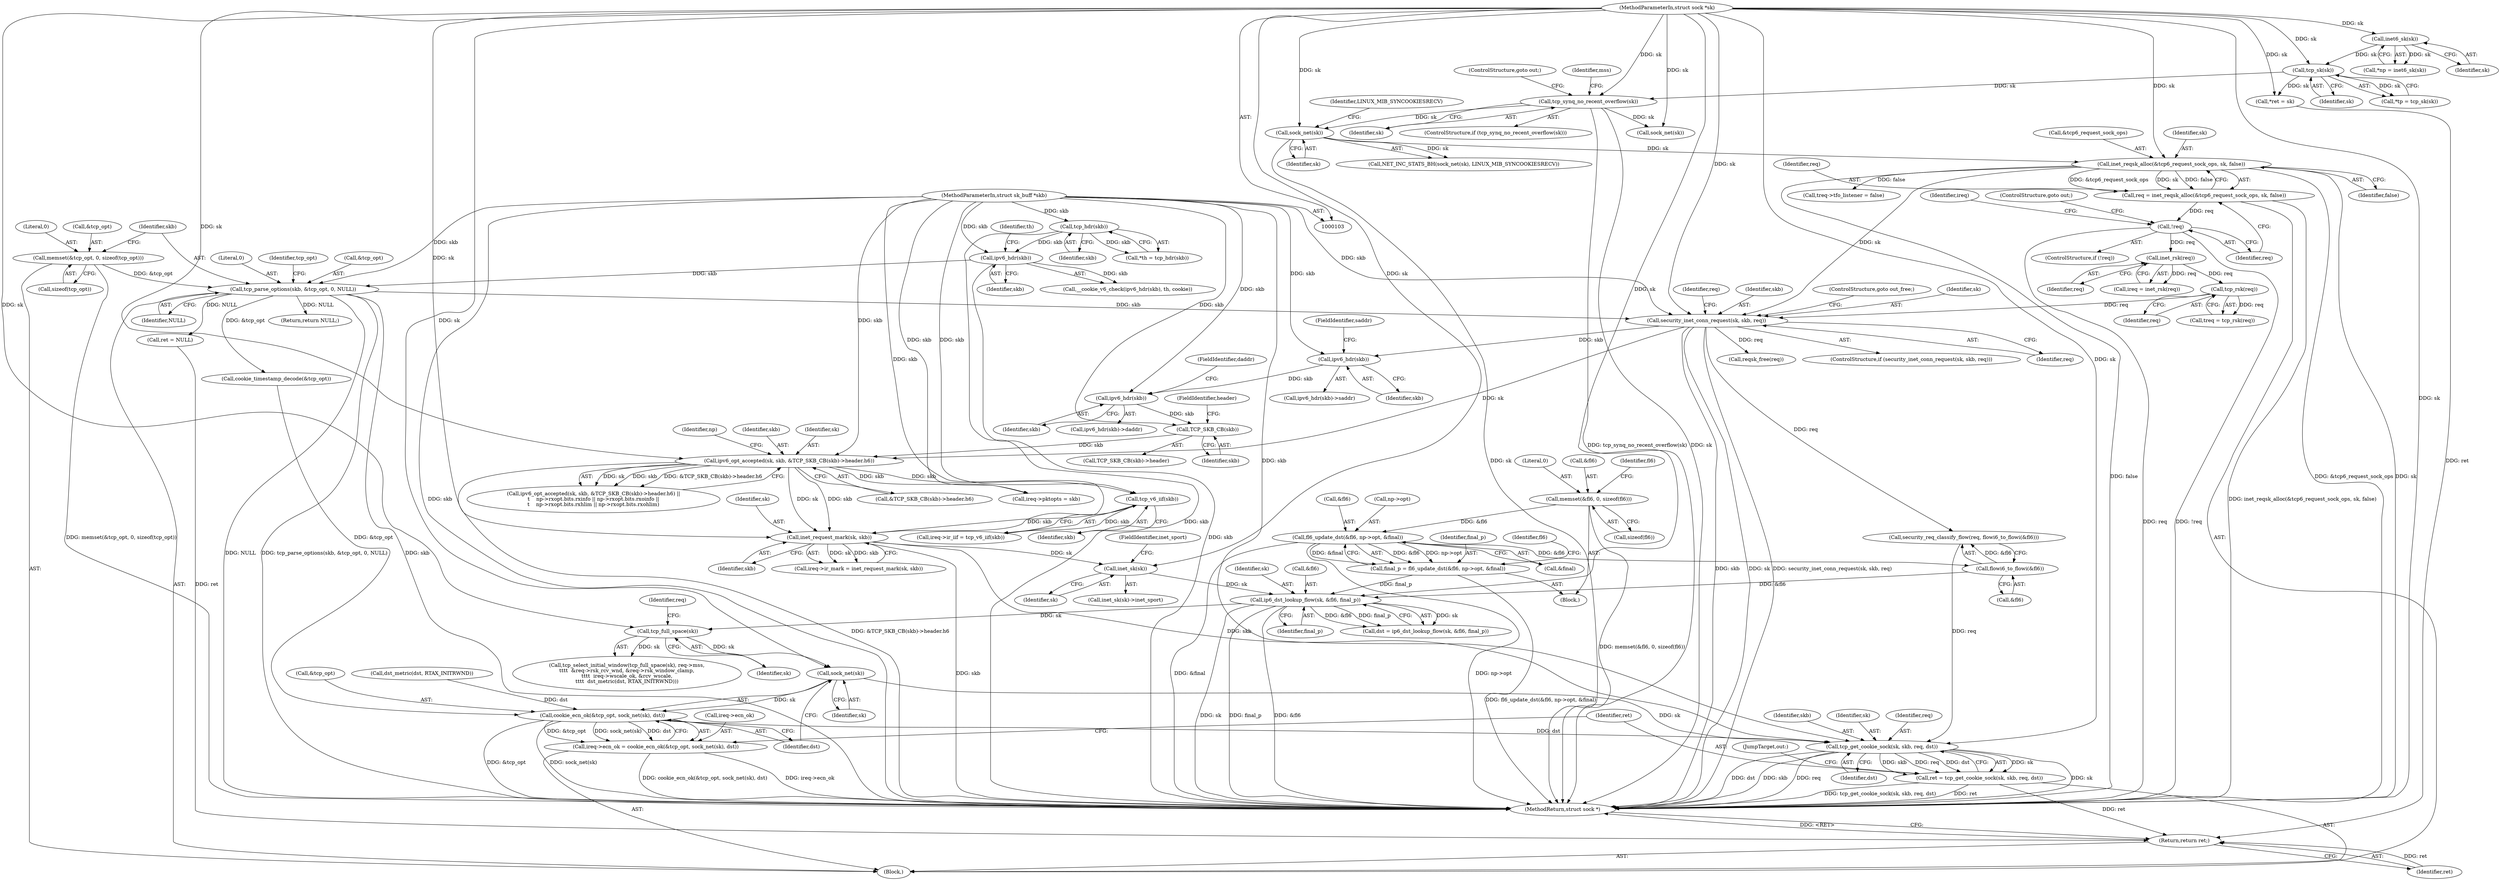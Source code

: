 digraph "0_linux_45f6fad84cc305103b28d73482b344d7f5b76f39_14@pointer" {
"1000542" [label="(Call,sock_net(sk))"];
"1000509" [label="(Call,tcp_full_space(sk))"];
"1000496" [label="(Call,ip6_dst_lookup_flow(sk, &fl6, final_p))"];
"1000486" [label="(Call,inet_sk(sk))"];
"1000351" [label="(Call,inet_request_mark(sk, skb))"];
"1000269" [label="(Call,ipv6_opt_accepted(sk, skb, &TCP_SKB_CB(skb)->header.h6))"];
"1000226" [label="(Call,security_inet_conn_request(sk, skb, req))"];
"1000203" [label="(Call,inet_reqsk_alloc(&tcp6_request_sock_ops, sk, false))"];
"1000177" [label="(Call,sock_net(sk))"];
"1000156" [label="(Call,tcp_synq_no_recent_overflow(sk))"];
"1000104" [label="(MethodParameterIn,struct sock *sk)"];
"1000118" [label="(Call,tcp_sk(sk))"];
"1000113" [label="(Call,inet6_sk(sk))"];
"1000186" [label="(Call,tcp_parse_options(skb, &tcp_opt, 0, NULL))"];
"1000162" [label="(Call,ipv6_hdr(skb))"];
"1000123" [label="(Call,tcp_hdr(skb))"];
"1000105" [label="(MethodParameterIn,struct sk_buff *skb)"];
"1000180" [label="(Call,memset(&tcp_opt, 0, sizeof(tcp_opt)))"];
"1000218" [label="(Call,tcp_rsk(req))"];
"1000214" [label="(Call,inet_rsk(req))"];
"1000209" [label="(Call,!req)"];
"1000201" [label="(Call,req = inet_reqsk_alloc(&tcp6_request_sock_ops, sk, false))"];
"1000275" [label="(Call,TCP_SKB_CB(skb))"];
"1000264" [label="(Call,ipv6_hdr(skb))"];
"1000256" [label="(Call,ipv6_hdr(skb))"];
"1000345" [label="(Call,tcp_v6_iif(skb))"];
"1000491" [label="(Call,flowi6_to_flowi(&fl6))"];
"1000445" [label="(Call,fl6_update_dst(&fl6, np->opt, &final))"];
"1000425" [label="(Call,memset(&fl6, 0, sizeof(fl6)))"];
"1000443" [label="(Call,final_p = fl6_update_dst(&fl6, np->opt, &final))"];
"1000539" [label="(Call,cookie_ecn_ok(&tcp_opt, sock_net(sk), dst))"];
"1000535" [label="(Call,ireq->ecn_ok = cookie_ecn_ok(&tcp_opt, sock_net(sk), dst))"];
"1000547" [label="(Call,tcp_get_cookie_sock(sk, skb, req, dst))"];
"1000545" [label="(Call,ret = tcp_get_cookie_sock(sk, skb, req, dst))"];
"1000553" [label="(Return,return ret;)"];
"1000494" [label="(Call,dst = ip6_dst_lookup_flow(sk, &fl6, final_p))"];
"1000265" [label="(Identifier,skb)"];
"1000274" [label="(Call,TCP_SKB_CB(skb)->header)"];
"1000509" [label="(Call,tcp_full_space(sk))"];
"1000114" [label="(Identifier,sk)"];
"1000547" [label="(Call,tcp_get_cookie_sock(sk, skb, req, dst))"];
"1000180" [label="(Call,memset(&tcp_opt, 0, sizeof(tcp_opt)))"];
"1000551" [label="(Identifier,dst)"];
"1000451" [label="(Call,&final)"];
"1000207" [label="(Identifier,false)"];
"1000500" [label="(Identifier,final_p)"];
"1000230" [label="(ControlStructure,goto out_free;)"];
"1000191" [label="(Identifier,NULL)"];
"1000487" [label="(Identifier,sk)"];
"1000176" [label="(Call,NET_INC_STATS_BH(sock_net(sk), LINUX_MIB_SYNCOOKIESRECV))"];
"1000187" [label="(Identifier,skb)"];
"1000345" [label="(Call,tcp_v6_iif(skb))"];
"1000485" [label="(Call,inet_sk(sk)->inet_sport)"];
"1000492" [label="(Call,&fl6)"];
"1000352" [label="(Identifier,sk)"];
"1000161" [label="(Call,__cookie_v6_check(ipv6_hdr(skb), th, cookie))"];
"1000158" [label="(ControlStructure,goto out;)"];
"1000218" [label="(Call,tcp_rsk(req))"];
"1000271" [label="(Identifier,skb)"];
"1000444" [label="(Identifier,final_p)"];
"1000491" [label="(Call,flowi6_to_flowi(&fl6))"];
"1000162" [label="(Call,ipv6_hdr(skb))"];
"1000104" [label="(MethodParameterIn,struct sock *sk)"];
"1000188" [label="(Call,&tcp_opt)"];
"1000433" [label="(Identifier,fl6)"];
"1000116" [label="(Call,*tp = tcp_sk(sk))"];
"1000226" [label="(Call,security_inet_conn_request(sk, skb, req))"];
"1000542" [label="(Call,sock_net(sk))"];
"1000206" [label="(Identifier,sk)"];
"1000277" [label="(FieldIdentifier,header)"];
"1000455" [label="(Identifier,fl6)"];
"1000204" [label="(Call,&tcp6_request_sock_ops)"];
"1000179" [label="(Identifier,LINUX_MIB_SYNCOOKIESRECV)"];
"1000421" [label="(Block,)"];
"1000498" [label="(Call,&fl6)"];
"1000266" [label="(FieldIdentifier,daddr)"];
"1000275" [label="(Call,TCP_SKB_CB(skb))"];
"1000212" [label="(Call,ireq = inet_rsk(req))"];
"1000256" [label="(Call,ipv6_hdr(skb))"];
"1000178" [label="(Identifier,sk)"];
"1000118" [label="(Call,tcp_sk(sk))"];
"1000255" [label="(Call,ipv6_hdr(skb)->saddr)"];
"1000428" [label="(Literal,0)"];
"1000346" [label="(Identifier,skb)"];
"1000536" [label="(Call,ireq->ecn_ok)"];
"1000227" [label="(Identifier,sk)"];
"1000216" [label="(Call,treq = tcp_rsk(req))"];
"1000550" [label="(Identifier,req)"];
"1000546" [label="(Identifier,ret)"];
"1000172" [label="(Call,sock_net(sk))"];
"1000353" [label="(Identifier,skb)"];
"1000535" [label="(Call,ireq->ecn_ok = cookie_ecn_ok(&tcp_opt, sock_net(sk), dst))"];
"1000201" [label="(Call,req = inet_reqsk_alloc(&tcp6_request_sock_ops, sk, false))"];
"1000209" [label="(Call,!req)"];
"1000351" [label="(Call,inet_request_mark(sk, skb))"];
"1000164" [label="(Identifier,th)"];
"1000160" [label="(Identifier,mss)"];
"1000105" [label="(MethodParameterIn,struct sk_buff *skb)"];
"1000448" [label="(Call,np->opt)"];
"1000446" [label="(Call,&fl6)"];
"1000488" [label="(FieldIdentifier,inet_sport)"];
"1000497" [label="(Identifier,sk)"];
"1000268" [label="(Call,ipv6_opt_accepted(sk, skb, &TCP_SKB_CB(skb)->header.h6) ||\n\t    np->rxopt.bits.rxinfo || np->rxopt.bits.rxoinfo ||\n\t    np->rxopt.bits.rxhlim || np->rxopt.bits.rxohlim)"];
"1000184" [label="(Call,sizeof(tcp_opt))"];
"1000443" [label="(Call,final_p = fl6_update_dst(&fl6, np->opt, &final))"];
"1000486" [label="(Call,inet_sk(sk))"];
"1000106" [label="(Block,)"];
"1000264" [label="(Call,ipv6_hdr(skb))"];
"1000425" [label="(Call,memset(&fl6, 0, sizeof(fl6)))"];
"1000270" [label="(Identifier,sk)"];
"1000426" [label="(Call,&fl6)"];
"1000113" [label="(Call,inet6_sk(sk))"];
"1000276" [label="(Identifier,skb)"];
"1000190" [label="(Literal,0)"];
"1000186" [label="(Call,tcp_parse_options(skb, &tcp_opt, 0, NULL))"];
"1000208" [label="(ControlStructure,if (!req))"];
"1000156" [label="(Call,tcp_synq_no_recent_overflow(sk))"];
"1000548" [label="(Identifier,sk)"];
"1000257" [label="(Identifier,skb)"];
"1000211" [label="(ControlStructure,goto out;)"];
"1000272" [label="(Call,&TCP_SKB_CB(skb)->header.h6)"];
"1000510" [label="(Identifier,sk)"];
"1000263" [label="(Call,ipv6_hdr(skb)->daddr)"];
"1000489" [label="(Call,security_req_classify_flow(req, flowi6_to_flowi(&fl6)))"];
"1000198" [label="(Call,ret = NULL)"];
"1000183" [label="(Literal,0)"];
"1000210" [label="(Identifier,req)"];
"1000214" [label="(Call,inet_rsk(req))"];
"1000203" [label="(Call,inet_reqsk_alloc(&tcp6_request_sock_ops, sk, false))"];
"1000177" [label="(Call,sock_net(sk))"];
"1000233" [label="(Identifier,req)"];
"1000316" [label="(Call,ireq->pktopts = skb)"];
"1000155" [label="(ControlStructure,if (tcp_synq_no_recent_overflow(sk)))"];
"1000202" [label="(Identifier,req)"];
"1000429" [label="(Call,sizeof(fl6))"];
"1000549" [label="(Identifier,skb)"];
"1000556" [label="(Call,reqsk_free(req))"];
"1000496" [label="(Call,ip6_dst_lookup_flow(sk, &fl6, final_p))"];
"1000111" [label="(Call,*np = inet6_sk(sk))"];
"1000283" [label="(Identifier,np)"];
"1000558" [label="(Return,return NULL;)"];
"1000539" [label="(Call,cookie_ecn_ok(&tcp_opt, sock_net(sk), dst))"];
"1000220" [label="(Call,treq->tfo_listener = false)"];
"1000219" [label="(Identifier,req)"];
"1000163" [label="(Identifier,skb)"];
"1000157" [label="(Identifier,sk)"];
"1000347" [label="(Call,ireq->ir_mark = inet_request_mark(sk, skb))"];
"1000545" [label="(Call,ret = tcp_get_cookie_sock(sk, skb, req, dst))"];
"1000554" [label="(Identifier,ret)"];
"1000194" [label="(Call,cookie_timestamp_decode(&tcp_opt))"];
"1000196" [label="(Identifier,tcp_opt)"];
"1000225" [label="(ControlStructure,if (security_inet_conn_request(sk, skb, req)))"];
"1000560" [label="(MethodReturn,struct sock *)"];
"1000119" [label="(Identifier,sk)"];
"1000124" [label="(Identifier,skb)"];
"1000213" [label="(Identifier,ireq)"];
"1000512" [label="(Identifier,req)"];
"1000258" [label="(FieldIdentifier,saddr)"];
"1000135" [label="(Call,*ret = sk)"];
"1000527" [label="(Call,dst_metric(dst, RTAX_INITRWND))"];
"1000123" [label="(Call,tcp_hdr(skb))"];
"1000553" [label="(Return,return ret;)"];
"1000552" [label="(JumpTarget,out:)"];
"1000540" [label="(Call,&tcp_opt)"];
"1000269" [label="(Call,ipv6_opt_accepted(sk, skb, &TCP_SKB_CB(skb)->header.h6))"];
"1000544" [label="(Identifier,dst)"];
"1000228" [label="(Identifier,skb)"];
"1000445" [label="(Call,fl6_update_dst(&fl6, np->opt, &final))"];
"1000543" [label="(Identifier,sk)"];
"1000181" [label="(Call,&tcp_opt)"];
"1000341" [label="(Call,ireq->ir_iif = tcp_v6_iif(skb))"];
"1000508" [label="(Call,tcp_select_initial_window(tcp_full_space(sk), req->mss,\n\t\t\t\t  &req->rsk_rcv_wnd, &req->rsk_window_clamp,\n\t\t\t\t  ireq->wscale_ok, &rcv_wscale,\n\t\t\t\t  dst_metric(dst, RTAX_INITRWND)))"];
"1000215" [label="(Identifier,req)"];
"1000229" [label="(Identifier,req)"];
"1000121" [label="(Call,*th = tcp_hdr(skb))"];
"1000542" -> "1000539"  [label="AST: "];
"1000542" -> "1000543"  [label="CFG: "];
"1000543" -> "1000542"  [label="AST: "];
"1000544" -> "1000542"  [label="CFG: "];
"1000542" -> "1000539"  [label="DDG: sk"];
"1000509" -> "1000542"  [label="DDG: sk"];
"1000104" -> "1000542"  [label="DDG: sk"];
"1000542" -> "1000547"  [label="DDG: sk"];
"1000509" -> "1000508"  [label="AST: "];
"1000509" -> "1000510"  [label="CFG: "];
"1000510" -> "1000509"  [label="AST: "];
"1000512" -> "1000509"  [label="CFG: "];
"1000509" -> "1000508"  [label="DDG: sk"];
"1000496" -> "1000509"  [label="DDG: sk"];
"1000104" -> "1000509"  [label="DDG: sk"];
"1000496" -> "1000494"  [label="AST: "];
"1000496" -> "1000500"  [label="CFG: "];
"1000497" -> "1000496"  [label="AST: "];
"1000498" -> "1000496"  [label="AST: "];
"1000500" -> "1000496"  [label="AST: "];
"1000494" -> "1000496"  [label="CFG: "];
"1000496" -> "1000560"  [label="DDG: &fl6"];
"1000496" -> "1000560"  [label="DDG: sk"];
"1000496" -> "1000560"  [label="DDG: final_p"];
"1000496" -> "1000494"  [label="DDG: sk"];
"1000496" -> "1000494"  [label="DDG: &fl6"];
"1000496" -> "1000494"  [label="DDG: final_p"];
"1000486" -> "1000496"  [label="DDG: sk"];
"1000104" -> "1000496"  [label="DDG: sk"];
"1000491" -> "1000496"  [label="DDG: &fl6"];
"1000443" -> "1000496"  [label="DDG: final_p"];
"1000486" -> "1000485"  [label="AST: "];
"1000486" -> "1000487"  [label="CFG: "];
"1000487" -> "1000486"  [label="AST: "];
"1000488" -> "1000486"  [label="CFG: "];
"1000351" -> "1000486"  [label="DDG: sk"];
"1000104" -> "1000486"  [label="DDG: sk"];
"1000351" -> "1000347"  [label="AST: "];
"1000351" -> "1000353"  [label="CFG: "];
"1000352" -> "1000351"  [label="AST: "];
"1000353" -> "1000351"  [label="AST: "];
"1000347" -> "1000351"  [label="CFG: "];
"1000351" -> "1000560"  [label="DDG: skb"];
"1000351" -> "1000347"  [label="DDG: sk"];
"1000351" -> "1000347"  [label="DDG: skb"];
"1000269" -> "1000351"  [label="DDG: sk"];
"1000269" -> "1000351"  [label="DDG: skb"];
"1000104" -> "1000351"  [label="DDG: sk"];
"1000345" -> "1000351"  [label="DDG: skb"];
"1000105" -> "1000351"  [label="DDG: skb"];
"1000351" -> "1000547"  [label="DDG: skb"];
"1000269" -> "1000268"  [label="AST: "];
"1000269" -> "1000272"  [label="CFG: "];
"1000270" -> "1000269"  [label="AST: "];
"1000271" -> "1000269"  [label="AST: "];
"1000272" -> "1000269"  [label="AST: "];
"1000283" -> "1000269"  [label="CFG: "];
"1000268" -> "1000269"  [label="CFG: "];
"1000269" -> "1000560"  [label="DDG: &TCP_SKB_CB(skb)->header.h6"];
"1000269" -> "1000268"  [label="DDG: sk"];
"1000269" -> "1000268"  [label="DDG: skb"];
"1000269" -> "1000268"  [label="DDG: &TCP_SKB_CB(skb)->header.h6"];
"1000226" -> "1000269"  [label="DDG: sk"];
"1000104" -> "1000269"  [label="DDG: sk"];
"1000275" -> "1000269"  [label="DDG: skb"];
"1000105" -> "1000269"  [label="DDG: skb"];
"1000269" -> "1000316"  [label="DDG: skb"];
"1000269" -> "1000345"  [label="DDG: skb"];
"1000226" -> "1000225"  [label="AST: "];
"1000226" -> "1000229"  [label="CFG: "];
"1000227" -> "1000226"  [label="AST: "];
"1000228" -> "1000226"  [label="AST: "];
"1000229" -> "1000226"  [label="AST: "];
"1000230" -> "1000226"  [label="CFG: "];
"1000233" -> "1000226"  [label="CFG: "];
"1000226" -> "1000560"  [label="DDG: sk"];
"1000226" -> "1000560"  [label="DDG: security_inet_conn_request(sk, skb, req)"];
"1000226" -> "1000560"  [label="DDG: skb"];
"1000203" -> "1000226"  [label="DDG: sk"];
"1000104" -> "1000226"  [label="DDG: sk"];
"1000186" -> "1000226"  [label="DDG: skb"];
"1000105" -> "1000226"  [label="DDG: skb"];
"1000218" -> "1000226"  [label="DDG: req"];
"1000226" -> "1000256"  [label="DDG: skb"];
"1000226" -> "1000489"  [label="DDG: req"];
"1000226" -> "1000556"  [label="DDG: req"];
"1000203" -> "1000201"  [label="AST: "];
"1000203" -> "1000207"  [label="CFG: "];
"1000204" -> "1000203"  [label="AST: "];
"1000206" -> "1000203"  [label="AST: "];
"1000207" -> "1000203"  [label="AST: "];
"1000201" -> "1000203"  [label="CFG: "];
"1000203" -> "1000560"  [label="DDG: sk"];
"1000203" -> "1000560"  [label="DDG: false"];
"1000203" -> "1000560"  [label="DDG: &tcp6_request_sock_ops"];
"1000203" -> "1000201"  [label="DDG: &tcp6_request_sock_ops"];
"1000203" -> "1000201"  [label="DDG: sk"];
"1000203" -> "1000201"  [label="DDG: false"];
"1000177" -> "1000203"  [label="DDG: sk"];
"1000104" -> "1000203"  [label="DDG: sk"];
"1000203" -> "1000220"  [label="DDG: false"];
"1000177" -> "1000176"  [label="AST: "];
"1000177" -> "1000178"  [label="CFG: "];
"1000178" -> "1000177"  [label="AST: "];
"1000179" -> "1000177"  [label="CFG: "];
"1000177" -> "1000560"  [label="DDG: sk"];
"1000177" -> "1000176"  [label="DDG: sk"];
"1000156" -> "1000177"  [label="DDG: sk"];
"1000104" -> "1000177"  [label="DDG: sk"];
"1000156" -> "1000155"  [label="AST: "];
"1000156" -> "1000157"  [label="CFG: "];
"1000157" -> "1000156"  [label="AST: "];
"1000158" -> "1000156"  [label="CFG: "];
"1000160" -> "1000156"  [label="CFG: "];
"1000156" -> "1000560"  [label="DDG: sk"];
"1000156" -> "1000560"  [label="DDG: tcp_synq_no_recent_overflow(sk)"];
"1000104" -> "1000156"  [label="DDG: sk"];
"1000118" -> "1000156"  [label="DDG: sk"];
"1000156" -> "1000172"  [label="DDG: sk"];
"1000104" -> "1000103"  [label="AST: "];
"1000104" -> "1000560"  [label="DDG: sk"];
"1000104" -> "1000113"  [label="DDG: sk"];
"1000104" -> "1000118"  [label="DDG: sk"];
"1000104" -> "1000135"  [label="DDG: sk"];
"1000104" -> "1000172"  [label="DDG: sk"];
"1000104" -> "1000547"  [label="DDG: sk"];
"1000118" -> "1000116"  [label="AST: "];
"1000118" -> "1000119"  [label="CFG: "];
"1000119" -> "1000118"  [label="AST: "];
"1000116" -> "1000118"  [label="CFG: "];
"1000118" -> "1000116"  [label="DDG: sk"];
"1000113" -> "1000118"  [label="DDG: sk"];
"1000118" -> "1000135"  [label="DDG: sk"];
"1000113" -> "1000111"  [label="AST: "];
"1000113" -> "1000114"  [label="CFG: "];
"1000114" -> "1000113"  [label="AST: "];
"1000111" -> "1000113"  [label="CFG: "];
"1000113" -> "1000111"  [label="DDG: sk"];
"1000186" -> "1000106"  [label="AST: "];
"1000186" -> "1000191"  [label="CFG: "];
"1000187" -> "1000186"  [label="AST: "];
"1000188" -> "1000186"  [label="AST: "];
"1000190" -> "1000186"  [label="AST: "];
"1000191" -> "1000186"  [label="AST: "];
"1000196" -> "1000186"  [label="CFG: "];
"1000186" -> "1000560"  [label="DDG: tcp_parse_options(skb, &tcp_opt, 0, NULL)"];
"1000186" -> "1000560"  [label="DDG: skb"];
"1000186" -> "1000560"  [label="DDG: NULL"];
"1000162" -> "1000186"  [label="DDG: skb"];
"1000105" -> "1000186"  [label="DDG: skb"];
"1000180" -> "1000186"  [label="DDG: &tcp_opt"];
"1000186" -> "1000194"  [label="DDG: &tcp_opt"];
"1000186" -> "1000198"  [label="DDG: NULL"];
"1000186" -> "1000558"  [label="DDG: NULL"];
"1000162" -> "1000161"  [label="AST: "];
"1000162" -> "1000163"  [label="CFG: "];
"1000163" -> "1000162"  [label="AST: "];
"1000164" -> "1000162"  [label="CFG: "];
"1000162" -> "1000560"  [label="DDG: skb"];
"1000162" -> "1000161"  [label="DDG: skb"];
"1000123" -> "1000162"  [label="DDG: skb"];
"1000105" -> "1000162"  [label="DDG: skb"];
"1000123" -> "1000121"  [label="AST: "];
"1000123" -> "1000124"  [label="CFG: "];
"1000124" -> "1000123"  [label="AST: "];
"1000121" -> "1000123"  [label="CFG: "];
"1000123" -> "1000560"  [label="DDG: skb"];
"1000123" -> "1000121"  [label="DDG: skb"];
"1000105" -> "1000123"  [label="DDG: skb"];
"1000105" -> "1000103"  [label="AST: "];
"1000105" -> "1000560"  [label="DDG: skb"];
"1000105" -> "1000256"  [label="DDG: skb"];
"1000105" -> "1000264"  [label="DDG: skb"];
"1000105" -> "1000275"  [label="DDG: skb"];
"1000105" -> "1000316"  [label="DDG: skb"];
"1000105" -> "1000345"  [label="DDG: skb"];
"1000105" -> "1000547"  [label="DDG: skb"];
"1000180" -> "1000106"  [label="AST: "];
"1000180" -> "1000184"  [label="CFG: "];
"1000181" -> "1000180"  [label="AST: "];
"1000183" -> "1000180"  [label="AST: "];
"1000184" -> "1000180"  [label="AST: "];
"1000187" -> "1000180"  [label="CFG: "];
"1000180" -> "1000560"  [label="DDG: memset(&tcp_opt, 0, sizeof(tcp_opt))"];
"1000218" -> "1000216"  [label="AST: "];
"1000218" -> "1000219"  [label="CFG: "];
"1000219" -> "1000218"  [label="AST: "];
"1000216" -> "1000218"  [label="CFG: "];
"1000218" -> "1000216"  [label="DDG: req"];
"1000214" -> "1000218"  [label="DDG: req"];
"1000214" -> "1000212"  [label="AST: "];
"1000214" -> "1000215"  [label="CFG: "];
"1000215" -> "1000214"  [label="AST: "];
"1000212" -> "1000214"  [label="CFG: "];
"1000214" -> "1000212"  [label="DDG: req"];
"1000209" -> "1000214"  [label="DDG: req"];
"1000209" -> "1000208"  [label="AST: "];
"1000209" -> "1000210"  [label="CFG: "];
"1000210" -> "1000209"  [label="AST: "];
"1000211" -> "1000209"  [label="CFG: "];
"1000213" -> "1000209"  [label="CFG: "];
"1000209" -> "1000560"  [label="DDG: !req"];
"1000209" -> "1000560"  [label="DDG: req"];
"1000201" -> "1000209"  [label="DDG: req"];
"1000201" -> "1000106"  [label="AST: "];
"1000202" -> "1000201"  [label="AST: "];
"1000210" -> "1000201"  [label="CFG: "];
"1000201" -> "1000560"  [label="DDG: inet_reqsk_alloc(&tcp6_request_sock_ops, sk, false)"];
"1000275" -> "1000274"  [label="AST: "];
"1000275" -> "1000276"  [label="CFG: "];
"1000276" -> "1000275"  [label="AST: "];
"1000277" -> "1000275"  [label="CFG: "];
"1000264" -> "1000275"  [label="DDG: skb"];
"1000264" -> "1000263"  [label="AST: "];
"1000264" -> "1000265"  [label="CFG: "];
"1000265" -> "1000264"  [label="AST: "];
"1000266" -> "1000264"  [label="CFG: "];
"1000256" -> "1000264"  [label="DDG: skb"];
"1000256" -> "1000255"  [label="AST: "];
"1000256" -> "1000257"  [label="CFG: "];
"1000257" -> "1000256"  [label="AST: "];
"1000258" -> "1000256"  [label="CFG: "];
"1000345" -> "1000341"  [label="AST: "];
"1000345" -> "1000346"  [label="CFG: "];
"1000346" -> "1000345"  [label="AST: "];
"1000341" -> "1000345"  [label="CFG: "];
"1000345" -> "1000341"  [label="DDG: skb"];
"1000491" -> "1000489"  [label="AST: "];
"1000491" -> "1000492"  [label="CFG: "];
"1000492" -> "1000491"  [label="AST: "];
"1000489" -> "1000491"  [label="CFG: "];
"1000491" -> "1000489"  [label="DDG: &fl6"];
"1000445" -> "1000491"  [label="DDG: &fl6"];
"1000445" -> "1000443"  [label="AST: "];
"1000445" -> "1000451"  [label="CFG: "];
"1000446" -> "1000445"  [label="AST: "];
"1000448" -> "1000445"  [label="AST: "];
"1000451" -> "1000445"  [label="AST: "];
"1000443" -> "1000445"  [label="CFG: "];
"1000445" -> "1000560"  [label="DDG: &final"];
"1000445" -> "1000560"  [label="DDG: np->opt"];
"1000445" -> "1000443"  [label="DDG: &fl6"];
"1000445" -> "1000443"  [label="DDG: np->opt"];
"1000445" -> "1000443"  [label="DDG: &final"];
"1000425" -> "1000445"  [label="DDG: &fl6"];
"1000425" -> "1000421"  [label="AST: "];
"1000425" -> "1000429"  [label="CFG: "];
"1000426" -> "1000425"  [label="AST: "];
"1000428" -> "1000425"  [label="AST: "];
"1000429" -> "1000425"  [label="AST: "];
"1000433" -> "1000425"  [label="CFG: "];
"1000425" -> "1000560"  [label="DDG: memset(&fl6, 0, sizeof(fl6))"];
"1000443" -> "1000421"  [label="AST: "];
"1000444" -> "1000443"  [label="AST: "];
"1000455" -> "1000443"  [label="CFG: "];
"1000443" -> "1000560"  [label="DDG: fl6_update_dst(&fl6, np->opt, &final)"];
"1000539" -> "1000535"  [label="AST: "];
"1000539" -> "1000544"  [label="CFG: "];
"1000540" -> "1000539"  [label="AST: "];
"1000544" -> "1000539"  [label="AST: "];
"1000535" -> "1000539"  [label="CFG: "];
"1000539" -> "1000560"  [label="DDG: &tcp_opt"];
"1000539" -> "1000560"  [label="DDG: sock_net(sk)"];
"1000539" -> "1000535"  [label="DDG: &tcp_opt"];
"1000539" -> "1000535"  [label="DDG: sock_net(sk)"];
"1000539" -> "1000535"  [label="DDG: dst"];
"1000194" -> "1000539"  [label="DDG: &tcp_opt"];
"1000527" -> "1000539"  [label="DDG: dst"];
"1000539" -> "1000547"  [label="DDG: dst"];
"1000535" -> "1000106"  [label="AST: "];
"1000536" -> "1000535"  [label="AST: "];
"1000546" -> "1000535"  [label="CFG: "];
"1000535" -> "1000560"  [label="DDG: ireq->ecn_ok"];
"1000535" -> "1000560"  [label="DDG: cookie_ecn_ok(&tcp_opt, sock_net(sk), dst)"];
"1000547" -> "1000545"  [label="AST: "];
"1000547" -> "1000551"  [label="CFG: "];
"1000548" -> "1000547"  [label="AST: "];
"1000549" -> "1000547"  [label="AST: "];
"1000550" -> "1000547"  [label="AST: "];
"1000551" -> "1000547"  [label="AST: "];
"1000545" -> "1000547"  [label="CFG: "];
"1000547" -> "1000560"  [label="DDG: req"];
"1000547" -> "1000560"  [label="DDG: sk"];
"1000547" -> "1000560"  [label="DDG: dst"];
"1000547" -> "1000560"  [label="DDG: skb"];
"1000547" -> "1000545"  [label="DDG: sk"];
"1000547" -> "1000545"  [label="DDG: skb"];
"1000547" -> "1000545"  [label="DDG: req"];
"1000547" -> "1000545"  [label="DDG: dst"];
"1000489" -> "1000547"  [label="DDG: req"];
"1000545" -> "1000106"  [label="AST: "];
"1000546" -> "1000545"  [label="AST: "];
"1000552" -> "1000545"  [label="CFG: "];
"1000545" -> "1000560"  [label="DDG: ret"];
"1000545" -> "1000560"  [label="DDG: tcp_get_cookie_sock(sk, skb, req, dst)"];
"1000545" -> "1000553"  [label="DDG: ret"];
"1000553" -> "1000106"  [label="AST: "];
"1000553" -> "1000554"  [label="CFG: "];
"1000554" -> "1000553"  [label="AST: "];
"1000560" -> "1000553"  [label="CFG: "];
"1000553" -> "1000560"  [label="DDG: <RET>"];
"1000554" -> "1000553"  [label="DDG: ret"];
"1000198" -> "1000553"  [label="DDG: ret"];
"1000135" -> "1000553"  [label="DDG: ret"];
}
